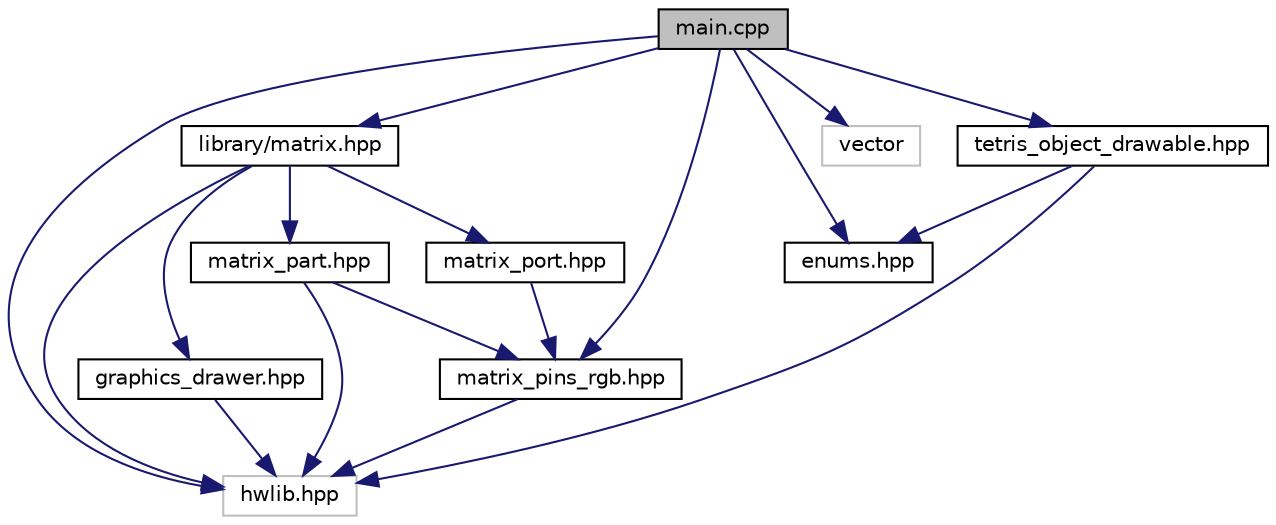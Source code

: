 digraph "main.cpp"
{
  edge [fontname="Helvetica",fontsize="10",labelfontname="Helvetica",labelfontsize="10"];
  node [fontname="Helvetica",fontsize="10",shape=record];
  Node0 [label="main.cpp",height=0.2,width=0.4,color="black", fillcolor="grey75", style="filled", fontcolor="black"];
  Node0 -> Node1 [color="midnightblue",fontsize="10",style="solid",fontname="Helvetica"];
  Node1 [label="hwlib.hpp",height=0.2,width=0.4,color="grey75", fillcolor="white", style="filled"];
  Node0 -> Node2 [color="midnightblue",fontsize="10",style="solid",fontname="Helvetica"];
  Node2 [label="library/matrix.hpp",height=0.2,width=0.4,color="black", fillcolor="white", style="filled",URL="$matrix_8hpp.html",tooltip="Inherits graphics_drawer. Manages the matrix. "];
  Node2 -> Node3 [color="midnightblue",fontsize="10",style="solid",fontname="Helvetica"];
  Node3 [label="graphics_drawer.hpp",height=0.2,width=0.4,color="black", fillcolor="white", style="filled",URL="$graphics__drawer_8hpp.html",tooltip="Inherits hwlib::window. "];
  Node3 -> Node1 [color="midnightblue",fontsize="10",style="solid",fontname="Helvetica"];
  Node2 -> Node4 [color="midnightblue",fontsize="10",style="solid",fontname="Helvetica"];
  Node4 [label="matrix_part.hpp",height=0.2,width=0.4,color="black", fillcolor="white", style="filled",URL="$matrix__part_8hpp.html",tooltip="Writes pixel data to the matrix. "];
  Node4 -> Node5 [color="midnightblue",fontsize="10",style="solid",fontname="Helvetica"];
  Node5 [label="matrix_pins_rgb.hpp",height=0.2,width=0.4,color="black", fillcolor="white", style="filled",URL="$matrix__pins__rgb_8hpp.html",tooltip="Inherits hwlib::port_out. Manages the rgb pins. "];
  Node5 -> Node1 [color="midnightblue",fontsize="10",style="solid",fontname="Helvetica"];
  Node4 -> Node1 [color="midnightblue",fontsize="10",style="solid",fontname="Helvetica"];
  Node2 -> Node6 [color="midnightblue",fontsize="10",style="solid",fontname="Helvetica"];
  Node6 [label="matrix_port.hpp",height=0.2,width=0.4,color="black", fillcolor="white", style="filled",URL="$matrix__port_8hpp.html",tooltip="Contains all of the ports from the arduino that connect to the rgb matrix. "];
  Node6 -> Node5 [color="midnightblue",fontsize="10",style="solid",fontname="Helvetica"];
  Node2 -> Node1 [color="midnightblue",fontsize="10",style="solid",fontname="Helvetica"];
  Node0 -> Node5 [color="midnightblue",fontsize="10",style="solid",fontname="Helvetica"];
  Node0 -> Node7 [color="midnightblue",fontsize="10",style="solid",fontname="Helvetica"];
  Node7 [label="enums.hpp",height=0.2,width=0.4,color="black", fillcolor="white", style="filled",URL="$enums_8hpp.html"];
  Node0 -> Node8 [color="midnightblue",fontsize="10",style="solid",fontname="Helvetica"];
  Node8 [label="vector",height=0.2,width=0.4,color="grey75", fillcolor="white", style="filled"];
  Node0 -> Node9 [color="midnightblue",fontsize="10",style="solid",fontname="Helvetica"];
  Node9 [label="tetris_object_drawable.hpp",height=0.2,width=0.4,color="black", fillcolor="white", style="filled",URL="$tetris__object__drawable_8hpp.html"];
  Node9 -> Node1 [color="midnightblue",fontsize="10",style="solid",fontname="Helvetica"];
  Node9 -> Node7 [color="midnightblue",fontsize="10",style="solid",fontname="Helvetica"];
}
